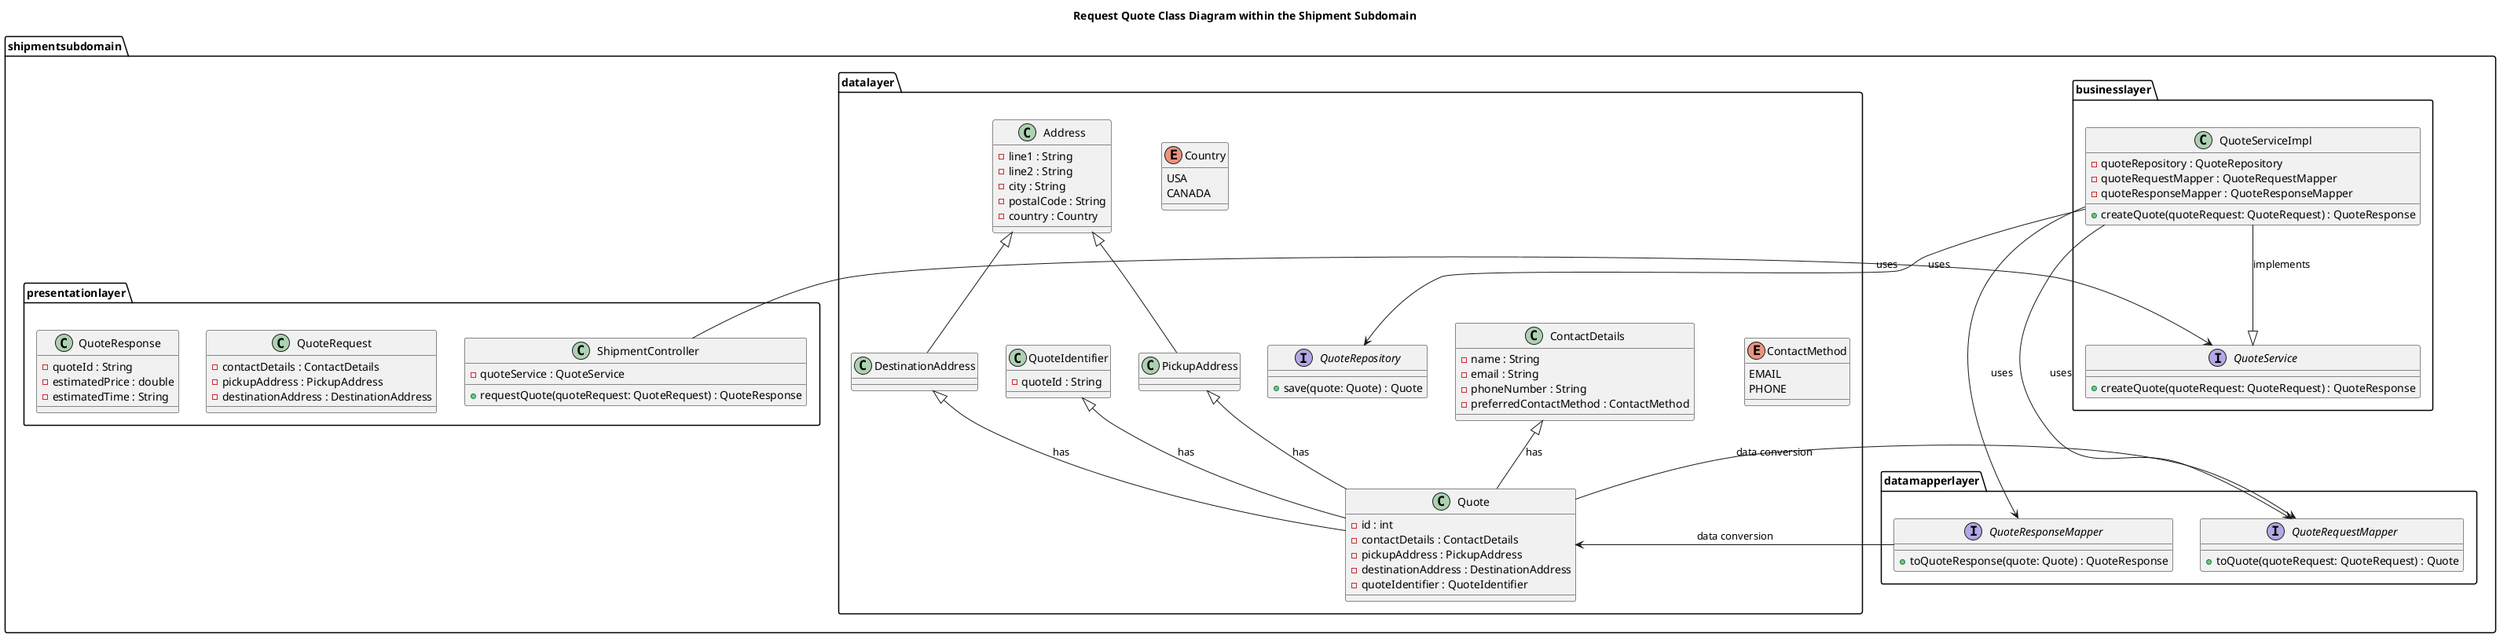 @startuml
title Request Quote Class Diagram within the Shipment Subdomain

package "shipmentsubdomain" {

    package "businesslayer" {
        interface QuoteService {
            + createQuote(quoteRequest: QuoteRequest) : QuoteResponse
        }

        class QuoteServiceImpl {
            - quoteRepository : QuoteRepository
            - quoteRequestMapper : QuoteRequestMapper
            - quoteResponseMapper : QuoteResponseMapper
            + createQuote(quoteRequest: QuoteRequest) : QuoteResponse
        }
    }

    package "datalayer" {
        class ContactDetails {
            - name : String
            - email : String
            - phoneNumber : String
            - preferredContactMethod : ContactMethod
        }

        enum ContactMethod {
            EMAIL
            PHONE
        }

        enum Country {
            USA
            CANADA
        }

        class Address {
            - line1 : String
            - line2 : String
            - city : String
            - postalCode : String
            - country : Country
        }

        class PickupAddress extends Address {
        }

        class DestinationAddress extends Address {
        }

        class Quote {
            - id : int
            - contactDetails : ContactDetails
            - pickupAddress : PickupAddress
            - destinationAddress : DestinationAddress
            - quoteIdentifier : QuoteIdentifier
        }

        class QuoteIdentifier {
            - quoteId : String
        }

        interface QuoteRepository {
            + save(quote: Quote) : Quote
        }
    }

    package "datamapperlayer" {
        interface QuoteRequestMapper {
            + toQuote(quoteRequest: QuoteRequest) : Quote
        }

        interface QuoteResponseMapper {
            + toQuoteResponse(quote: Quote) : QuoteResponse
        }
    }

    package "presentationlayer" {
        class QuoteRequest {
            - contactDetails : ContactDetails
            - pickupAddress : PickupAddress
            - destinationAddress : DestinationAddress
        }

        class QuoteResponse {
            - quoteId : String
            - estimatedPrice : double
            - estimatedTime : String
        }

        class ShipmentController {
            - quoteService : QuoteService
            + requestQuote(quoteRequest: QuoteRequest) : QuoteResponse
        }
    }

    QuoteServiceImpl -down-|> QuoteService : implements
    QuoteServiceImpl -down-> QuoteRepository : uses
    QuoteServiceImpl -down-> QuoteRequestMapper : uses
    QuoteServiceImpl -down-> QuoteResponseMapper : uses
    QuoteRequestMapper <-left- Quote : data conversion
    QuoteResponseMapper -left-> Quote : data conversion
    QuoteRepository -[hidden]-> Quote : data persistence
    Quote -up-^ ContactDetails : has
    Quote -up-^ PickupAddress : has
    Quote -up-^ DestinationAddress : has
    Quote -up-^ QuoteIdentifier : has
    ContactDetails -[hidden]right-> ContactMethod : uses
    Address -[hidden]right-> Country : uses
    ShipmentController -right-> QuoteService : uses
}

@enduml